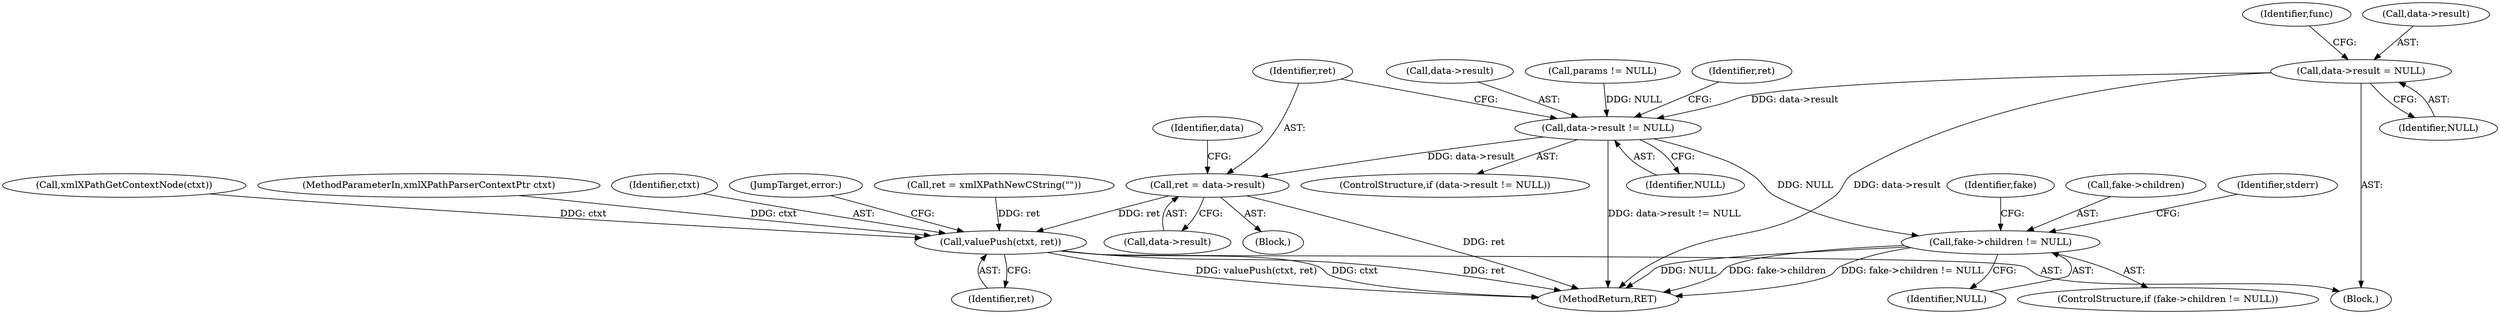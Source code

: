 digraph "0_Chrome_96dbafe288dbe2f0cc45fa3c39daf6d0c37acbab_6@pointer" {
"1000157" [label="(Call,data->result = NULL)"];
"1000498" [label="(Call,data->result != NULL)"];
"1000504" [label="(Call,ret = data->result)"];
"1000548" [label="(Call,valuePush(ctxt, ret))"];
"1000520" [label="(Call,fake->children != NULL)"];
"1000547" [label="(Identifier,fake)"];
"1000506" [label="(Call,data->result)"];
"1000161" [label="(Identifier,NULL)"];
"1000116" [label="(MethodParameterIn,xmlXPathParserContextPtr ctxt)"];
"1000118" [label="(Block,)"];
"1000499" [label="(Call,data->result)"];
"1000548" [label="(Call,valuePush(ctxt, ret))"];
"1000516" [label="(Identifier,data)"];
"1000503" [label="(Block,)"];
"1000524" [label="(Identifier,NULL)"];
"1000558" [label="(MethodReturn,RET)"];
"1000521" [label="(Call,fake->children)"];
"1000549" [label="(Identifier,ctxt)"];
"1000497" [label="(ControlStructure,if (data->result != NULL))"];
"1000551" [label="(JumpTarget,error:)"];
"1000527" [label="(Identifier,stderr)"];
"1000504" [label="(Call,ret = data->result)"];
"1000519" [label="(ControlStructure,if (fake->children != NULL))"];
"1000485" [label="(Call,params != NULL)"];
"1000157" [label="(Call,data->result = NULL)"];
"1000511" [label="(Identifier,ret)"];
"1000510" [label="(Call,ret = xmlXPathNewCString(\"\"))"];
"1000550" [label="(Identifier,ret)"];
"1000163" [label="(Identifier,func)"];
"1000520" [label="(Call,fake->children != NULL)"];
"1000505" [label="(Identifier,ret)"];
"1000158" [label="(Call,data->result)"];
"1000498" [label="(Call,data->result != NULL)"];
"1000502" [label="(Identifier,NULL)"];
"1000460" [label="(Call,xmlXPathGetContextNode(ctxt))"];
"1000157" -> "1000118"  [label="AST: "];
"1000157" -> "1000161"  [label="CFG: "];
"1000158" -> "1000157"  [label="AST: "];
"1000161" -> "1000157"  [label="AST: "];
"1000163" -> "1000157"  [label="CFG: "];
"1000157" -> "1000558"  [label="DDG: data->result"];
"1000157" -> "1000498"  [label="DDG: data->result"];
"1000498" -> "1000497"  [label="AST: "];
"1000498" -> "1000502"  [label="CFG: "];
"1000499" -> "1000498"  [label="AST: "];
"1000502" -> "1000498"  [label="AST: "];
"1000505" -> "1000498"  [label="CFG: "];
"1000511" -> "1000498"  [label="CFG: "];
"1000498" -> "1000558"  [label="DDG: data->result != NULL"];
"1000485" -> "1000498"  [label="DDG: NULL"];
"1000498" -> "1000504"  [label="DDG: data->result"];
"1000498" -> "1000520"  [label="DDG: NULL"];
"1000504" -> "1000503"  [label="AST: "];
"1000504" -> "1000506"  [label="CFG: "];
"1000505" -> "1000504"  [label="AST: "];
"1000506" -> "1000504"  [label="AST: "];
"1000516" -> "1000504"  [label="CFG: "];
"1000504" -> "1000558"  [label="DDG: ret"];
"1000504" -> "1000548"  [label="DDG: ret"];
"1000548" -> "1000118"  [label="AST: "];
"1000548" -> "1000550"  [label="CFG: "];
"1000549" -> "1000548"  [label="AST: "];
"1000550" -> "1000548"  [label="AST: "];
"1000551" -> "1000548"  [label="CFG: "];
"1000548" -> "1000558"  [label="DDG: ret"];
"1000548" -> "1000558"  [label="DDG: valuePush(ctxt, ret)"];
"1000548" -> "1000558"  [label="DDG: ctxt"];
"1000460" -> "1000548"  [label="DDG: ctxt"];
"1000116" -> "1000548"  [label="DDG: ctxt"];
"1000510" -> "1000548"  [label="DDG: ret"];
"1000520" -> "1000519"  [label="AST: "];
"1000520" -> "1000524"  [label="CFG: "];
"1000521" -> "1000520"  [label="AST: "];
"1000524" -> "1000520"  [label="AST: "];
"1000527" -> "1000520"  [label="CFG: "];
"1000547" -> "1000520"  [label="CFG: "];
"1000520" -> "1000558"  [label="DDG: fake->children != NULL"];
"1000520" -> "1000558"  [label="DDG: NULL"];
"1000520" -> "1000558"  [label="DDG: fake->children"];
}
